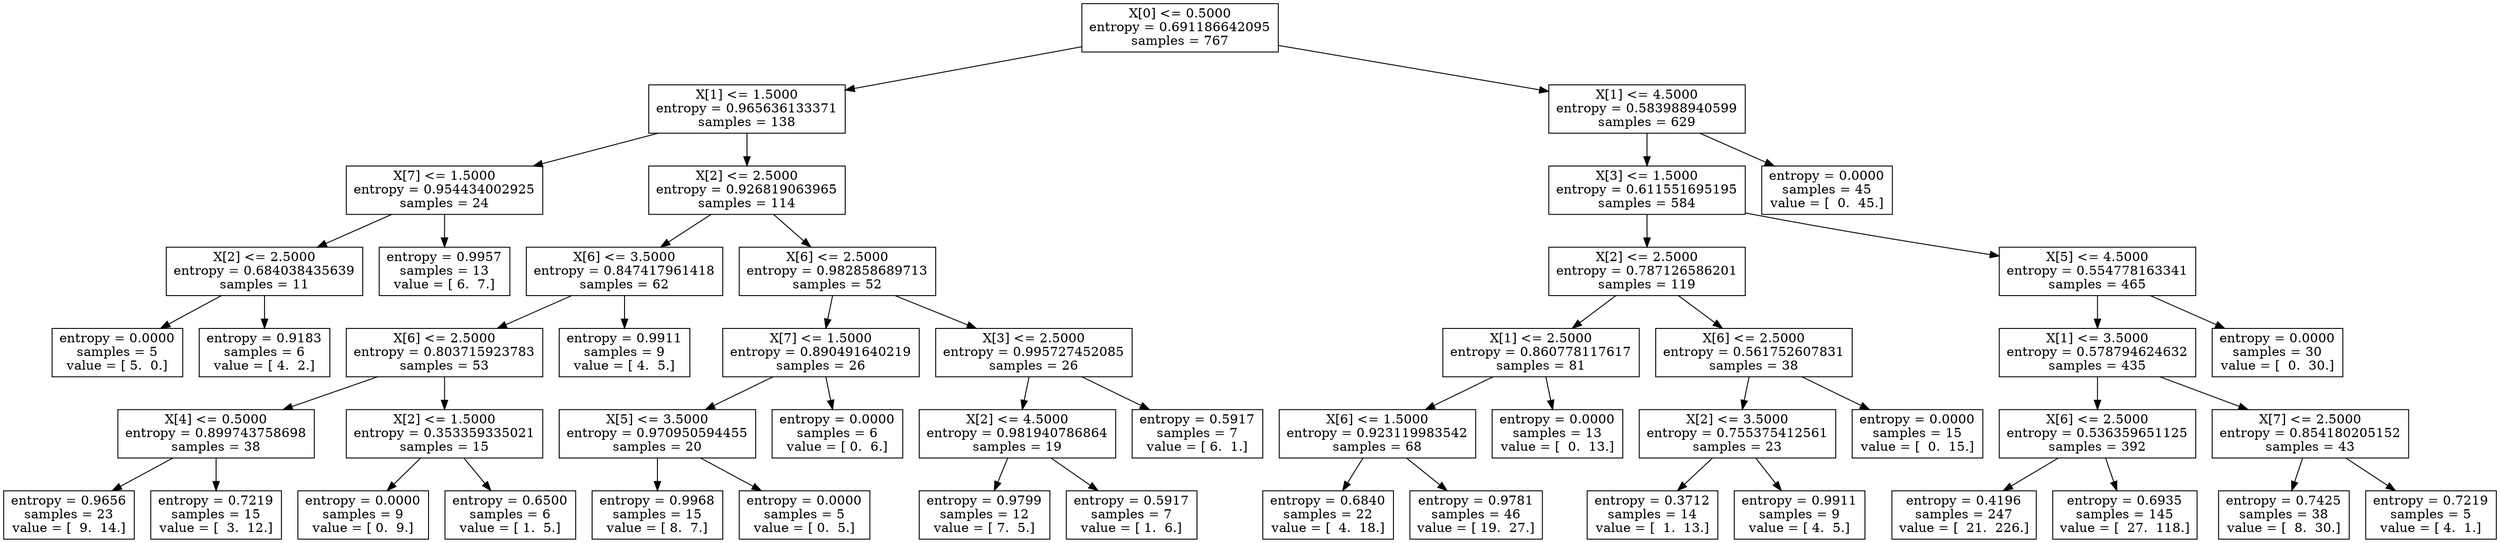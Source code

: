digraph Tree {
0 [label="X[0] <= 0.5000\nentropy = 0.691186642095\nsamples = 767", shape="box"] ;
1 [label="X[1] <= 1.5000\nentropy = 0.965636133371\nsamples = 138", shape="box"] ;
0 -> 1 ;
2 [label="X[7] <= 1.5000\nentropy = 0.954434002925\nsamples = 24", shape="box"] ;
1 -> 2 ;
3 [label="X[2] <= 2.5000\nentropy = 0.684038435639\nsamples = 11", shape="box"] ;
2 -> 3 ;
4 [label="entropy = 0.0000\nsamples = 5\nvalue = [ 5.  0.]", shape="box"] ;
3 -> 4 ;
5 [label="entropy = 0.9183\nsamples = 6\nvalue = [ 4.  2.]", shape="box"] ;
3 -> 5 ;
6 [label="entropy = 0.9957\nsamples = 13\nvalue = [ 6.  7.]", shape="box"] ;
2 -> 6 ;
7 [label="X[2] <= 2.5000\nentropy = 0.926819063965\nsamples = 114", shape="box"] ;
1 -> 7 ;
8 [label="X[6] <= 3.5000\nentropy = 0.847417961418\nsamples = 62", shape="box"] ;
7 -> 8 ;
9 [label="X[6] <= 2.5000\nentropy = 0.803715923783\nsamples = 53", shape="box"] ;
8 -> 9 ;
10 [label="X[4] <= 0.5000\nentropy = 0.899743758698\nsamples = 38", shape="box"] ;
9 -> 10 ;
11 [label="entropy = 0.9656\nsamples = 23\nvalue = [  9.  14.]", shape="box"] ;
10 -> 11 ;
12 [label="entropy = 0.7219\nsamples = 15\nvalue = [  3.  12.]", shape="box"] ;
10 -> 12 ;
13 [label="X[2] <= 1.5000\nentropy = 0.353359335021\nsamples = 15", shape="box"] ;
9 -> 13 ;
14 [label="entropy = 0.0000\nsamples = 9\nvalue = [ 0.  9.]", shape="box"] ;
13 -> 14 ;
15 [label="entropy = 0.6500\nsamples = 6\nvalue = [ 1.  5.]", shape="box"] ;
13 -> 15 ;
16 [label="entropy = 0.9911\nsamples = 9\nvalue = [ 4.  5.]", shape="box"] ;
8 -> 16 ;
17 [label="X[6] <= 2.5000\nentropy = 0.982858689713\nsamples = 52", shape="box"] ;
7 -> 17 ;
18 [label="X[7] <= 1.5000\nentropy = 0.890491640219\nsamples = 26", shape="box"] ;
17 -> 18 ;
19 [label="X[5] <= 3.5000\nentropy = 0.970950594455\nsamples = 20", shape="box"] ;
18 -> 19 ;
20 [label="entropy = 0.9968\nsamples = 15\nvalue = [ 8.  7.]", shape="box"] ;
19 -> 20 ;
21 [label="entropy = 0.0000\nsamples = 5\nvalue = [ 0.  5.]", shape="box"] ;
19 -> 21 ;
22 [label="entropy = 0.0000\nsamples = 6\nvalue = [ 0.  6.]", shape="box"] ;
18 -> 22 ;
23 [label="X[3] <= 2.5000\nentropy = 0.995727452085\nsamples = 26", shape="box"] ;
17 -> 23 ;
24 [label="X[2] <= 4.5000\nentropy = 0.981940786864\nsamples = 19", shape="box"] ;
23 -> 24 ;
25 [label="entropy = 0.9799\nsamples = 12\nvalue = [ 7.  5.]", shape="box"] ;
24 -> 25 ;
26 [label="entropy = 0.5917\nsamples = 7\nvalue = [ 1.  6.]", shape="box"] ;
24 -> 26 ;
27 [label="entropy = 0.5917\nsamples = 7\nvalue = [ 6.  1.]", shape="box"] ;
23 -> 27 ;
28 [label="X[1] <= 4.5000\nentropy = 0.583988940599\nsamples = 629", shape="box"] ;
0 -> 28 ;
29 [label="X[3] <= 1.5000\nentropy = 0.611551695195\nsamples = 584", shape="box"] ;
28 -> 29 ;
30 [label="X[2] <= 2.5000\nentropy = 0.787126586201\nsamples = 119", shape="box"] ;
29 -> 30 ;
31 [label="X[1] <= 2.5000\nentropy = 0.860778117617\nsamples = 81", shape="box"] ;
30 -> 31 ;
32 [label="X[6] <= 1.5000\nentropy = 0.923119983542\nsamples = 68", shape="box"] ;
31 -> 32 ;
33 [label="entropy = 0.6840\nsamples = 22\nvalue = [  4.  18.]", shape="box"] ;
32 -> 33 ;
34 [label="entropy = 0.9781\nsamples = 46\nvalue = [ 19.  27.]", shape="box"] ;
32 -> 34 ;
35 [label="entropy = 0.0000\nsamples = 13\nvalue = [  0.  13.]", shape="box"] ;
31 -> 35 ;
36 [label="X[6] <= 2.5000\nentropy = 0.561752607831\nsamples = 38", shape="box"] ;
30 -> 36 ;
37 [label="X[2] <= 3.5000\nentropy = 0.755375412561\nsamples = 23", shape="box"] ;
36 -> 37 ;
38 [label="entropy = 0.3712\nsamples = 14\nvalue = [  1.  13.]", shape="box"] ;
37 -> 38 ;
39 [label="entropy = 0.9911\nsamples = 9\nvalue = [ 4.  5.]", shape="box"] ;
37 -> 39 ;
40 [label="entropy = 0.0000\nsamples = 15\nvalue = [  0.  15.]", shape="box"] ;
36 -> 40 ;
41 [label="X[5] <= 4.5000\nentropy = 0.554778163341\nsamples = 465", shape="box"] ;
29 -> 41 ;
42 [label="X[1] <= 3.5000\nentropy = 0.578794624632\nsamples = 435", shape="box"] ;
41 -> 42 ;
43 [label="X[6] <= 2.5000\nentropy = 0.536359651125\nsamples = 392", shape="box"] ;
42 -> 43 ;
44 [label="entropy = 0.4196\nsamples = 247\nvalue = [  21.  226.]", shape="box"] ;
43 -> 44 ;
45 [label="entropy = 0.6935\nsamples = 145\nvalue = [  27.  118.]", shape="box"] ;
43 -> 45 ;
46 [label="X[7] <= 2.5000\nentropy = 0.854180205152\nsamples = 43", shape="box"] ;
42 -> 46 ;
47 [label="entropy = 0.7425\nsamples = 38\nvalue = [  8.  30.]", shape="box"] ;
46 -> 47 ;
48 [label="entropy = 0.7219\nsamples = 5\nvalue = [ 4.  1.]", shape="box"] ;
46 -> 48 ;
49 [label="entropy = 0.0000\nsamples = 30\nvalue = [  0.  30.]", shape="box"] ;
41 -> 49 ;
50 [label="entropy = 0.0000\nsamples = 45\nvalue = [  0.  45.]", shape="box"] ;
28 -> 50 ;
}